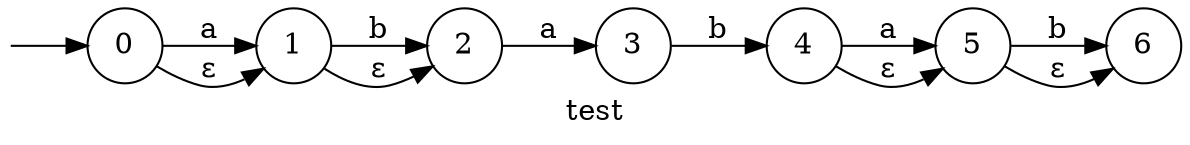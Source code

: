 digraph finite_state_machine {
  rankdir=LR;  
  size="8,5"  label="test"  node [shape = circle];
  __I__ [label="", style=invis, width=0]
  __I__ -> "0"
  "0" -> "1" [label = a];
  "0" -> "1" [label = ε];
  "1" -> "2" [label = b];
  "1" -> "2" [label = ε];
  "2" -> "3" [label = a];
  "3" -> "4" [label = b];
  "4" -> "5" [label = a];
  "4" -> "5" [label = ε];
  "5" -> "6" [label = b];
  "5" -> "6" [label = ε];
}
